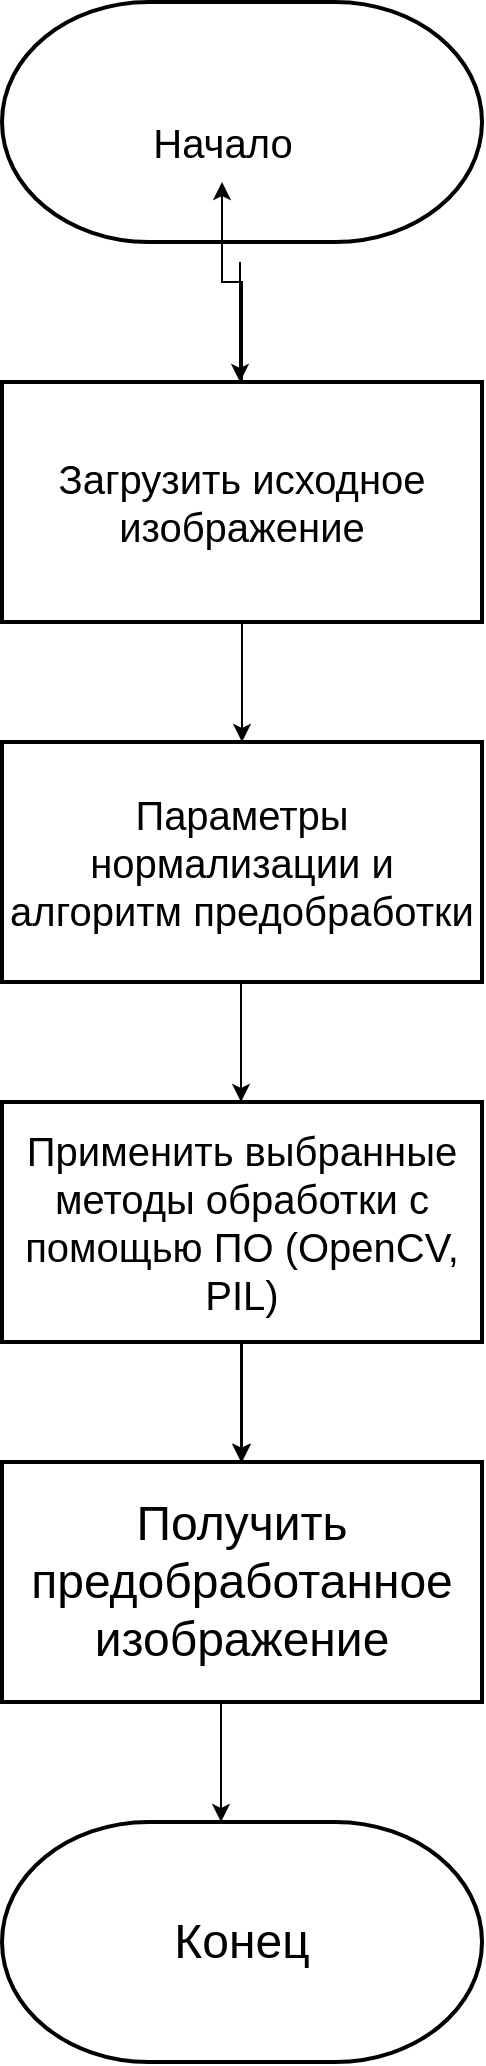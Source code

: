 <mxfile version="27.0.9">
  <diagram name="Page-1" id="nnE1x4aiKlqgYAefy3Uk">
    <mxGraphModel dx="1572" dy="2093" grid="1" gridSize="10" guides="1" tooltips="1" connect="1" arrows="1" fold="1" page="1" pageScale="1" pageWidth="827" pageHeight="1169" background="light-dark(#FFFFFF,#F4F4F4)" math="0" shadow="0">
      <root>
        <mxCell id="0" />
        <mxCell id="1" parent="0" />
        <mxCell id="ZyWLl56cLD8XWaH752cC-1" value="" style="strokeWidth=2;html=1;shape=mxgraph.flowchart.terminator;whiteSpace=wrap;fillColor=light-dark(#FFFFFF,#FEFEFE);strokeColor=light-dark(#000000,#000000);fontColor=light-dark(#000000,#010101);" vertex="1" parent="1">
          <mxGeometry x="320" y="-80" width="240" height="120" as="geometry" />
        </mxCell>
        <mxCell id="ZyWLl56cLD8XWaH752cC-2" value="&lt;font style=&quot;font-size: 20px;&quot;&gt;Начало&lt;/font&gt;" style="text;html=1;align=center;verticalAlign=middle;resizable=0;points=[];autosize=1;strokeColor=none;fillColor=none;fontColor=light-dark(#000000,#010101);" vertex="1" parent="1">
          <mxGeometry x="385" y="-30" width="90" height="40" as="geometry" />
        </mxCell>
        <mxCell id="ZyWLl56cLD8XWaH752cC-3" value="" style="endArrow=classic;html=1;rounded=0;strokeColor=light-dark(#000000,#000000);entryX=0.5;entryY=0;entryDx=0;entryDy=0;" edge="1" parent="1" target="ZyWLl56cLD8XWaH752cC-4">
          <mxGeometry width="50" height="50" relative="1" as="geometry">
            <mxPoint x="440" y="230" as="sourcePoint" />
            <mxPoint x="440" y="310" as="targetPoint" />
            <Array as="points">
              <mxPoint x="440" y="260" />
            </Array>
          </mxGeometry>
        </mxCell>
        <mxCell id="ZyWLl56cLD8XWaH752cC-4" value="&lt;font style=&quot;color: light-dark(rgb(0, 0, 0), rgb(0, 0, 0)); font-size: 20px;&quot;&gt;Параметры нормализации и алгоритм предобработки&lt;/font&gt;" style="rounded=0;whiteSpace=wrap;html=1;fillColor=light-dark(#FFFFFF,#FBFBFB);strokeColor=light-dark(#000000,#000000);strokeWidth=2;" vertex="1" parent="1">
          <mxGeometry x="320" y="290" width="240" height="120" as="geometry" />
        </mxCell>
        <mxCell id="ZyWLl56cLD8XWaH752cC-8" value="" style="edgeStyle=orthogonalEdgeStyle;rounded=0;orthogonalLoop=1;jettySize=auto;html=1;" edge="1" parent="1" source="ZyWLl56cLD8XWaH752cC-5" target="ZyWLl56cLD8XWaH752cC-7">
          <mxGeometry relative="1" as="geometry" />
        </mxCell>
        <mxCell id="ZyWLl56cLD8XWaH752cC-5" value="&lt;font style=&quot;color: light-dark(rgb(0, 0, 0), rgb(0, 0, 0)); font-size: 20px;&quot;&gt;Применить выбранные методы обработки с помощью ПО (OpenCV, PIL)&lt;/font&gt;" style="rounded=0;whiteSpace=wrap;html=1;fillColor=light-dark(#FFFFFF,#FBFBFB);strokeColor=light-dark(#000000,#000000);strokeWidth=2;" vertex="1" parent="1">
          <mxGeometry x="320" y="470" width="240" height="120" as="geometry" />
        </mxCell>
        <mxCell id="ZyWLl56cLD8XWaH752cC-6" value="" style="endArrow=classic;html=1;rounded=0;strokeColor=light-dark(#000000,#000000);entryX=0.5;entryY=0;entryDx=0;entryDy=0;" edge="1" parent="1">
          <mxGeometry width="50" height="50" relative="1" as="geometry">
            <mxPoint x="439.5" y="410" as="sourcePoint" />
            <mxPoint x="439.5" y="470" as="targetPoint" />
          </mxGeometry>
        </mxCell>
        <mxCell id="ZyWLl56cLD8XWaH752cC-7" value="&lt;font style=&quot;color: light-dark(rgb(0, 0, 0), rgb(0, 0, 0)); font-size: 24px;&quot;&gt;Получить предобработанное изображение&lt;/font&gt;" style="rounded=0;whiteSpace=wrap;html=1;fillColor=light-dark(#FFFFFF,#FBFBFB);strokeColor=light-dark(#000000,#000000);strokeWidth=2;" vertex="1" parent="1">
          <mxGeometry x="320" y="650" width="240" height="120" as="geometry" />
        </mxCell>
        <mxCell id="ZyWLl56cLD8XWaH752cC-9" value="" style="endArrow=classic;html=1;rounded=0;strokeColor=light-dark(#000000,#000000);entryX=0.5;entryY=0;entryDx=0;entryDy=0;" edge="1" parent="1">
          <mxGeometry width="50" height="50" relative="1" as="geometry">
            <mxPoint x="439.5" y="590" as="sourcePoint" />
            <mxPoint x="439.5" y="650" as="targetPoint" />
          </mxGeometry>
        </mxCell>
        <mxCell id="ZyWLl56cLD8XWaH752cC-14" value="" style="endArrow=classic;html=1;rounded=0;strokeColor=light-dark(#000000,#000000);entryX=0.5;entryY=0;entryDx=0;entryDy=0;" edge="1" parent="1">
          <mxGeometry width="50" height="50" relative="1" as="geometry">
            <mxPoint x="429.5" y="770" as="sourcePoint" />
            <mxPoint x="429.5" y="830" as="targetPoint" />
          </mxGeometry>
        </mxCell>
        <mxCell id="ZyWLl56cLD8XWaH752cC-15" value="&lt;font style=&quot;color: light-dark(rgb(0, 0, 0), rgb(3, 3, 3));&quot;&gt;&lt;span style=&quot;font-size: 24px;&quot;&gt;Конец&lt;/span&gt;&lt;/font&gt;" style="strokeWidth=2;html=1;shape=mxgraph.flowchart.terminator;whiteSpace=wrap;fillColor=light-dark(#FFFFFF,#FEFEFE);strokeColor=light-dark(#000000,#000000);fontColor=light-dark(#000000,#010101);" vertex="1" parent="1">
          <mxGeometry x="320" y="830" width="240" height="120" as="geometry" />
        </mxCell>
        <mxCell id="ZyWLl56cLD8XWaH752cC-17" value="" style="edgeStyle=orthogonalEdgeStyle;rounded=0;orthogonalLoop=1;jettySize=auto;html=1;" edge="1" parent="1" source="ZyWLl56cLD8XWaH752cC-16" target="ZyWLl56cLD8XWaH752cC-2">
          <mxGeometry relative="1" as="geometry" />
        </mxCell>
        <mxCell id="ZyWLl56cLD8XWaH752cC-16" value="&lt;font style=&quot;color: light-dark(rgb(0, 0, 0), rgb(0, 0, 0)); font-size: 20px;&quot;&gt;Загрузить исходное изображение&lt;/font&gt;" style="rounded=0;whiteSpace=wrap;html=1;fillColor=light-dark(#FFFFFF,#FBFBFB);strokeColor=light-dark(#000000,#000000);strokeWidth=2;" vertex="1" parent="1">
          <mxGeometry x="320" y="110" width="240" height="120" as="geometry" />
        </mxCell>
        <mxCell id="ZyWLl56cLD8XWaH752cC-18" value="" style="endArrow=classic;html=1;rounded=0;strokeColor=light-dark(#000000,#000000);entryX=0.5;entryY=0;entryDx=0;entryDy=0;" edge="1" parent="1">
          <mxGeometry width="50" height="50" relative="1" as="geometry">
            <mxPoint x="439" y="50" as="sourcePoint" />
            <mxPoint x="439" y="110" as="targetPoint" />
            <Array as="points">
              <mxPoint x="439" y="80" />
            </Array>
          </mxGeometry>
        </mxCell>
      </root>
    </mxGraphModel>
  </diagram>
</mxfile>
